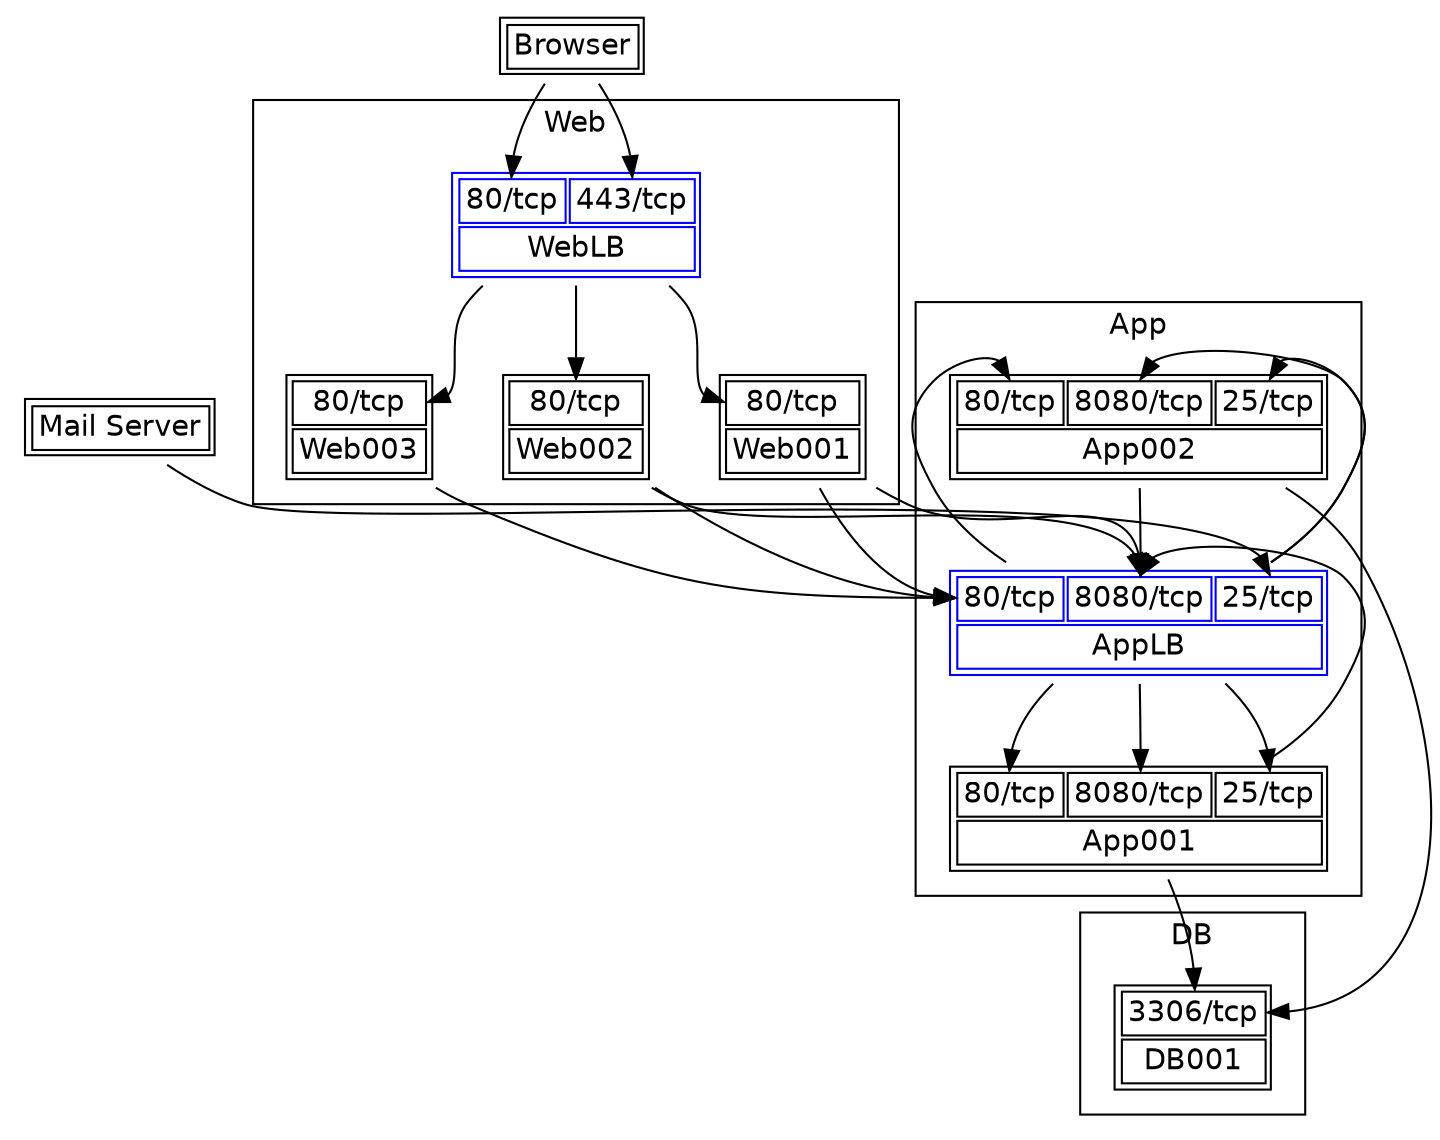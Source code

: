 digraph simple {
  subgraph cluster1 {
    label="Web";
    fontname="Helvetica";
    3[fontname="Helvetica",label=<<table><tr><td port="p80tcp">80/tcp</td></tr><tr><td colspan="1">Web003</td></tr></table>>,shape="plaintext"];
  }
  subgraph cluster1 {
    label="Web";
    fontname="Helvetica";
    4[fontname="Helvetica",label=<<table><tr><td port="p80tcp">80/tcp</td></tr><tr><td colspan="1">Web002</td></tr></table>>,shape="plaintext"];
  }
  subgraph cluster1 {
    label="Web";
    fontname="Helvetica";
    5[fontname="Helvetica",label=<<table><tr><td port="p80tcp">80/tcp</td></tr><tr><td colspan="1">Web001</td></tr></table>>,shape="plaintext"];
  }
  subgraph cluster1 {
    label="Web";
    fontname="Helvetica";
    6[fontname="Helvetica",label=<<table><tr><td port="p80tcp">80/tcp</td><td port="p443tcp">443/tcp</td></tr><tr><td colspan="2">WebLB</td></tr></table>>,shape="plaintext",color="blue"];
  }
  subgraph cluster3 {
    label="App";
    fontname="Helvetica";
    7[fontname="Helvetica",label=<<table><tr><td port="p80tcp">80/tcp</td><td port="p8080tcp">8080/tcp</td><td port="p25tcp">25/tcp</td></tr><tr><td colspan="3">App002</td></tr></table>>,shape="plaintext"];
  }
  subgraph cluster3 {
    label="App";
    fontname="Helvetica";
    8[fontname="Helvetica",label=<<table><tr><td port="p80tcp">80/tcp</td><td port="p8080tcp">8080/tcp</td><td port="p25tcp">25/tcp</td></tr><tr><td colspan="3">App001</td></tr></table>>,shape="plaintext"];
  }
  subgraph cluster3 {
    label="App";
    fontname="Helvetica";
    9[fontname="Helvetica",label=<<table><tr><td port="p80tcp">80/tcp</td><td port="p8080tcp">8080/tcp</td><td port="p25tcp">25/tcp</td></tr><tr><td colspan="3">AppLB</td></tr></table>>,shape="plaintext",color="blue"];
  }
  subgraph cluster4 {
    label="DB";
    fontname="Helvetica";
    10[fontname="Helvetica",label=<<table><tr><td port="p3306tcp">3306/tcp</td></tr><tr><td colspan="1">DB001</td></tr></table>>,shape="plaintext"];
  }
  rankdir="TB";
  fontname="Helvetica";
  1[fontname="Helvetica",label=<<table><tr><td>Mail Server</td></tr></table>>,shape="plaintext"];
  2[fontname="Helvetica",label=<<table><tr><td>Browser</td></tr></table>>,shape="plaintext"];
  6;
  9;
  5;
  4;
  3;
  8;
  7;
  10;
  2 -> 6:p80tcp;
  2 -> 6:p443tcp;
  1 -> 9:p25tcp;
  6 -> 5:p80tcp;
  6 -> 4:p80tcp;
  6 -> 3:p80tcp;
  5 -> 9:p80tcp;
  4 -> 9:p80tcp;
  5 -> 9:p8080tcp;
  4 -> 9:p8080tcp;
  3 -> 9:p80tcp;
  8 -> 9:p8080tcp;
  7 -> 9:p8080tcp;
  9 -> 8:p25tcp;
  9 -> 8:p80tcp;
  9 -> 8:p8080tcp;
  9 -> 7:p25tcp;
  9 -> 7:p80tcp;
  9 -> 7:p8080tcp;
  8 -> 10:p3306tcp;
  7 -> 10:p3306tcp;
}

